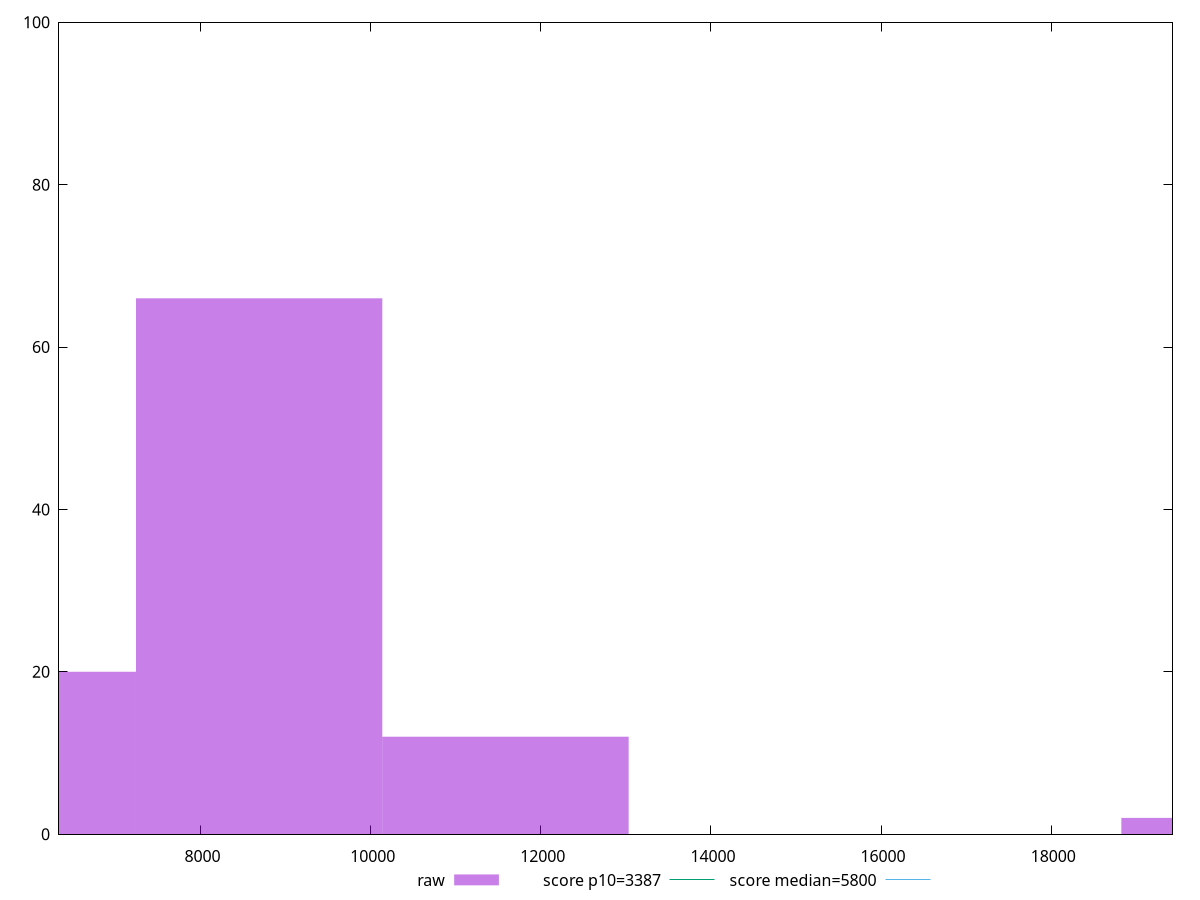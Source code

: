 reset

$raw <<EOF
11584.746076380501 12
5792.373038190251 20
20273.305633665877 2
8688.559557285376 66
EOF

set key outside below
set boxwidth 2896.1865190951253
set xrange [6335.535423287835:19426.688824625326]
set yrange [0:100]
set trange [0:100]
set style fill transparent solid 0.5 noborder

set parametric
set terminal svg size 640, 490 enhanced background rgb 'white'
set output "report_00011_2021-02-09T10:53:21.242Z/speed-index/samples/pages/raw/histogram.svg"

plot $raw title "raw" with boxes, \
     3387,t title "score p10=3387", \
     5800,t title "score median=5800"

reset
